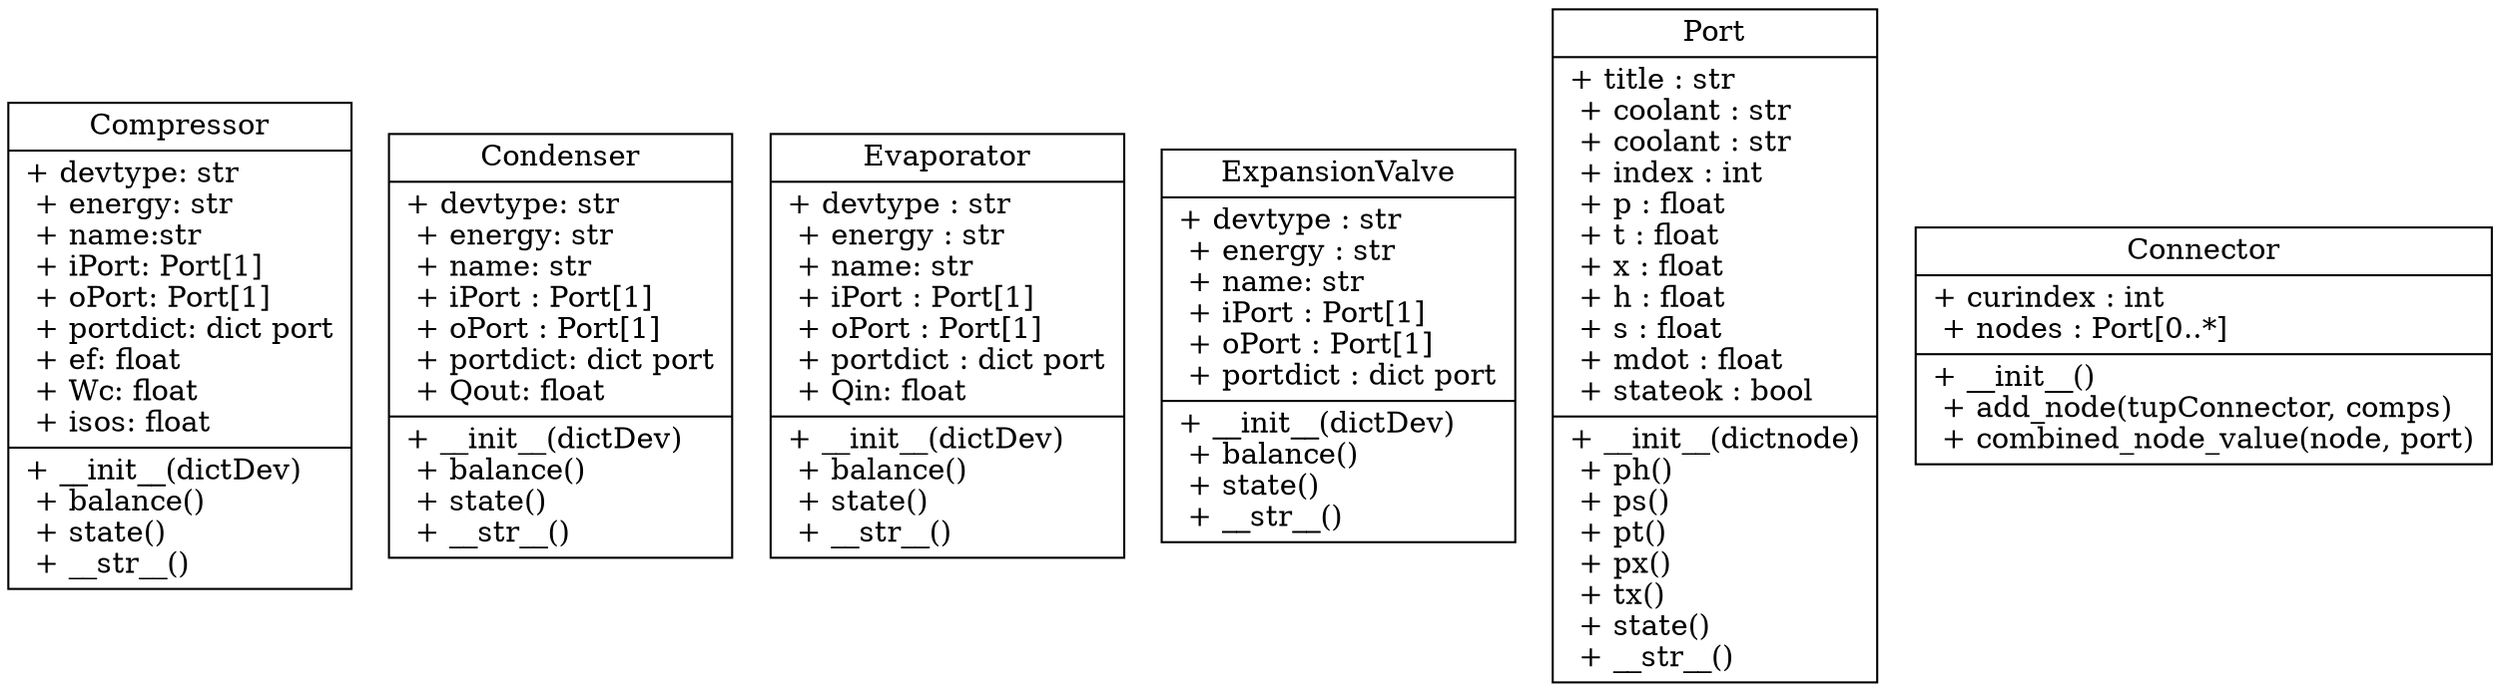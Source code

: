 digraph "classes" {
rankdir=BT
charset="utf-8"
"components.compressor.Compressor" [color="black", fontcolor="black", label="{Compressor| + devtype: str\l + energy: str\l + name:str \l + iPort: Port[1]\l + oPort: Port[1]\l + portdict: dict port\l + ef: float\l + Wc: float\l + isos: float\l| + __init__(dictDev)\l + balance()\l + state()\l + __str__()\l}", shape="record", style="solid"];
"components.condenser.Condenser" [color="black", fontcolor="black", label="{Condenser| + devtype: str\l + energy: str\l + name: str\l + iPort : Port[1]\l + oPort : Port[1]\l + portdict: dict port\l + Qout: float\l| + __init__(dictDev)\l + balance()\l + state()\l + __str__()\l}", shape="record", style="solid"];
"components.evaporator.Evaporator" [color="black", fontcolor="black", label="{Evaporator| + devtype : str\l + energy : str\l + name: str\l + iPort : Port[1]\l + oPort : Port[1]\l + portdict : dict port\l + Qin: float\l| + __init__(dictDev)\l + balance()\l + state()\l + __str__()\l}", shape="record", style="solid"];
"components.expansionvalve.ExpansionValve" [color="black", fontcolor="black", label="{ExpansionValve| + devtype : str\l + energy : str\l + name: str\l + iPort : Port[1]\l + oPort : Port[1]\l + portdict : dict port\l| + __init__(dictDev)\l + balance()\l + state()\l + __str__()\l}", shape="record", style="solid"];
"components.port.Port" [color="black", fontcolor="black", label="{Port| + title : str\l + coolant : str\l + coolant : str\l + index : int\l + p : float\l + t : float\l + x : float\l + h : float\l + s : float\l + mdot : float\l + stateok : bool\l|+ __init__(dictnode)\l + ph()\l + ps()\l + pt()\l + px()\l + tx()\l + state()\l + __str__()\l}", shape="record", style="solid"];
"components.connector.Connector" [color="black", fontcolor="black", label="{Connector| + curindex : int\l + nodes : Port[0..*]\l| + __init__()\l + add_node(tupConnector, comps)\l + combined_node_value(node, port)\l}", shape="record", style="solid"];
}
